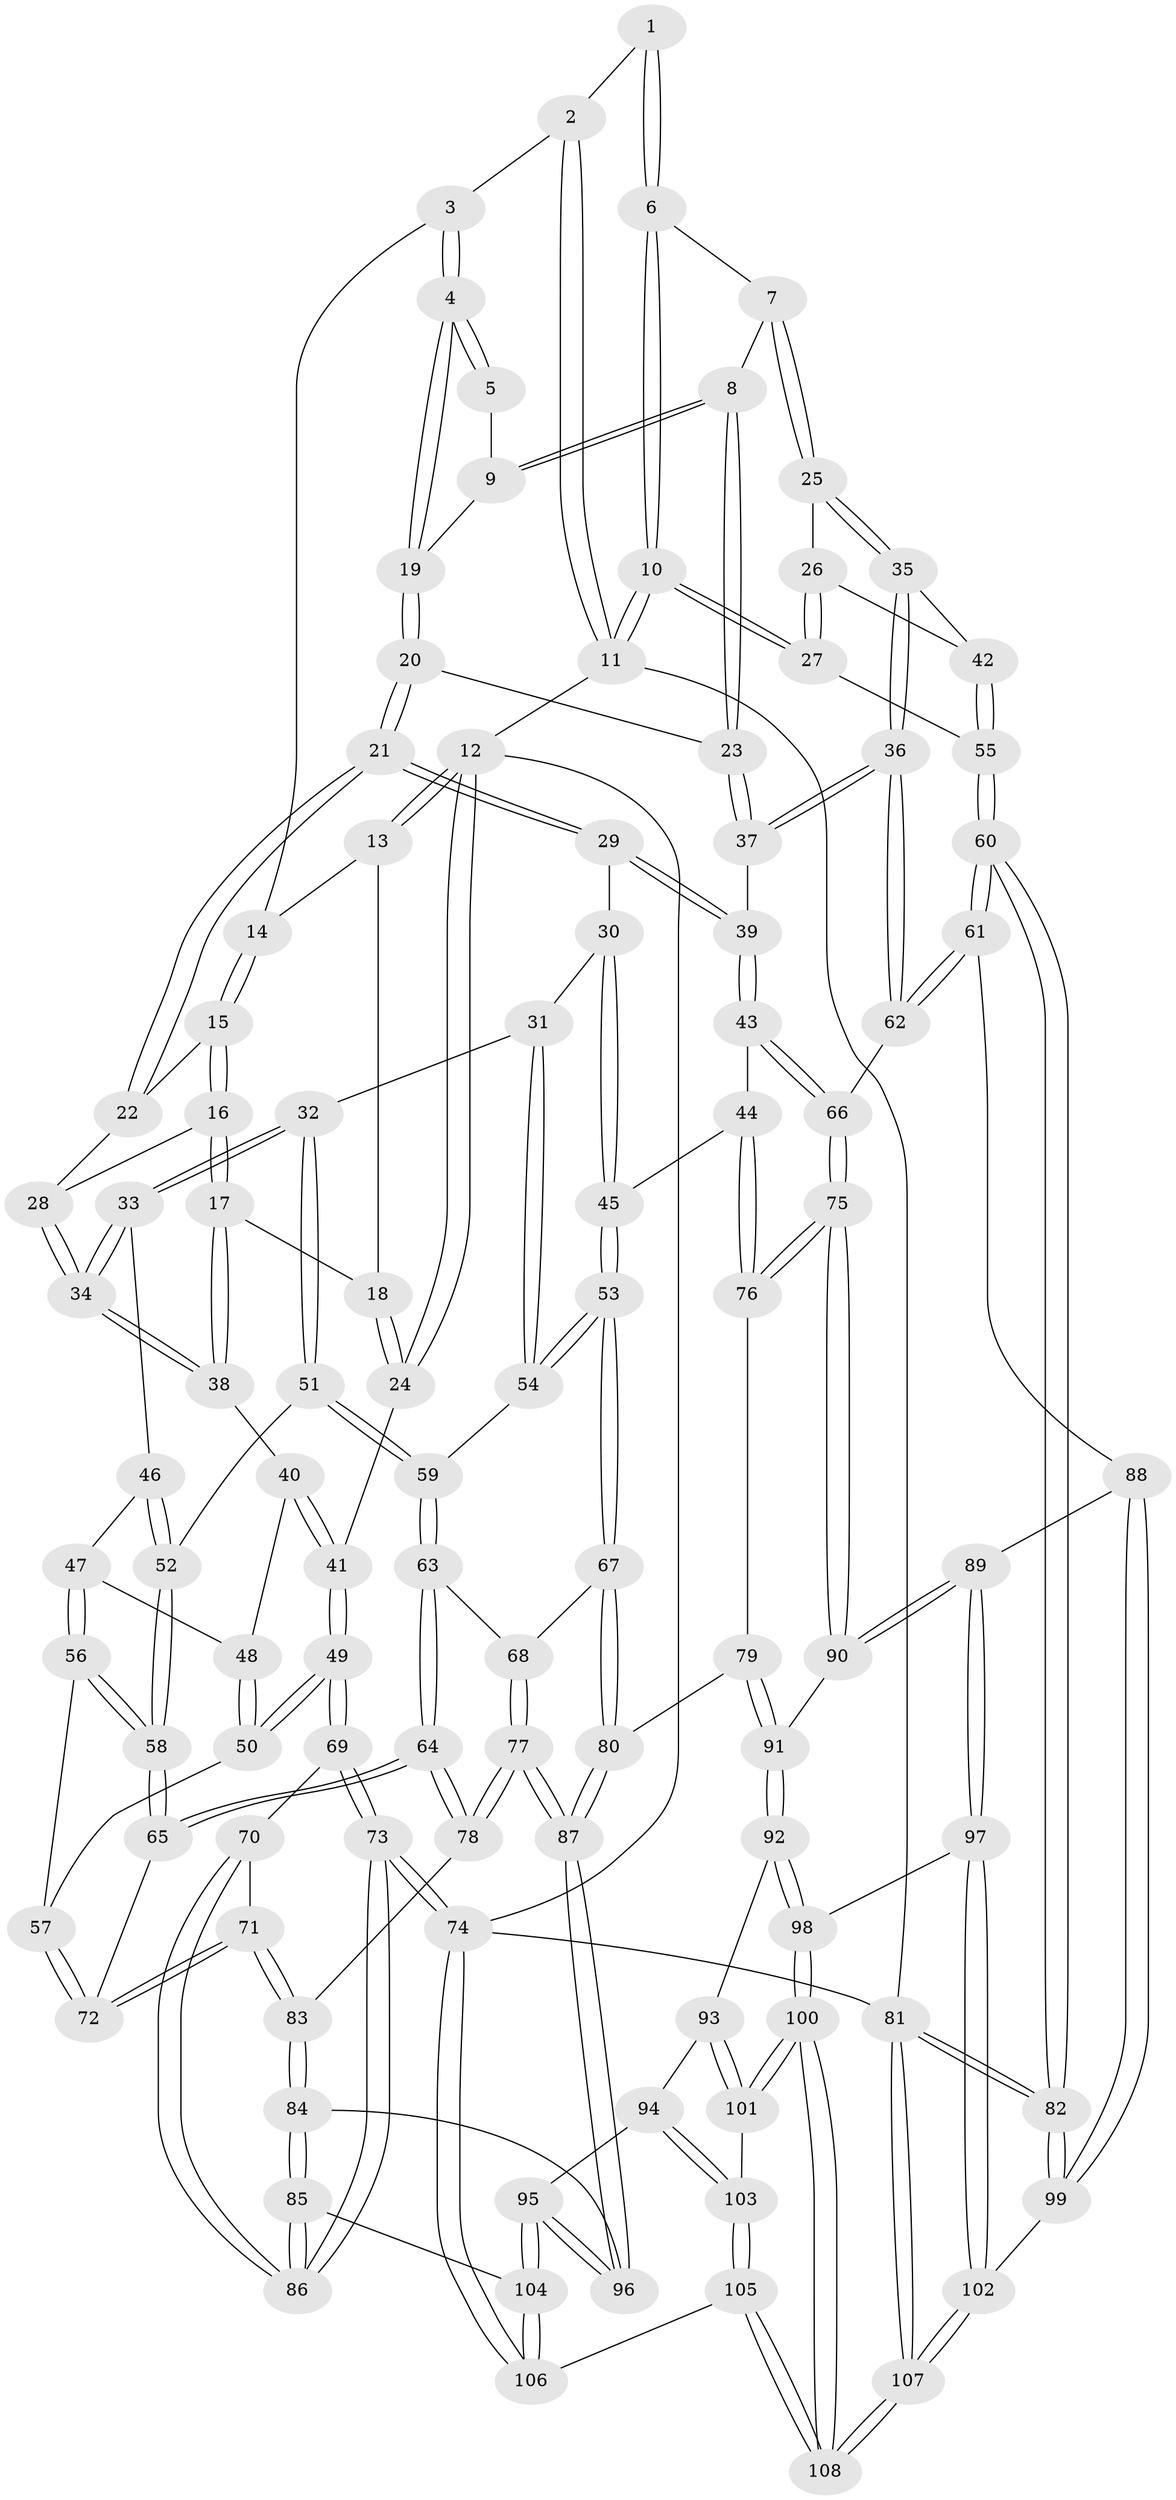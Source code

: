 // Generated by graph-tools (version 1.1) at 2025/01/03/09/25 05:01:26]
// undirected, 108 vertices, 267 edges
graph export_dot {
graph [start="1"]
  node [color=gray90,style=filled];
  1 [pos="+0.8298969094616734+0.0678007838333546"];
  2 [pos="+0.7961265360736579+0"];
  3 [pos="+0.5281484851523058+0"];
  4 [pos="+0.6026859455561556+0.0874542307991973"];
  5 [pos="+0.7975701593003578+0.08130342165920373"];
  6 [pos="+0.8907658087511924+0.10596467001330635"];
  7 [pos="+0.8977651203323649+0.21921745279852137"];
  8 [pos="+0.8363719411665744+0.23878578317922988"];
  9 [pos="+0.7911210974028495+0.15054987214863183"];
  10 [pos="+1+0"];
  11 [pos="+1+0"];
  12 [pos="+0+0"];
  13 [pos="+0.21958808270236302+0"];
  14 [pos="+0.2780007397033924+0"];
  15 [pos="+0.2811364601164757+0"];
  16 [pos="+0.17067306053596334+0.26480990091362744"];
  17 [pos="+0.14718842873891944+0.27794442352339543"];
  18 [pos="+0.10325455298362693+0.2069015815583095"];
  19 [pos="+0.6029162281954967+0.09815992688489796"];
  20 [pos="+0.5993271071048447+0.1567505318008205"];
  21 [pos="+0.5166680725420165+0.2629955068556811"];
  22 [pos="+0.33862411759569994+0.2164363634935159"];
  23 [pos="+0.7731460612942159+0.27808172323799685"];
  24 [pos="+0+0.031237459867172298"];
  25 [pos="+0.9458685185252865+0.24061195657448475"];
  26 [pos="+1+0.2577680518823269"];
  27 [pos="+1+0.2783339942610428"];
  28 [pos="+0.3331194235382722+0.22193902184614986"];
  29 [pos="+0.5179419075938362+0.2811337988390045"];
  30 [pos="+0.5166383461759444+0.28443388519973367"];
  31 [pos="+0.4744233235398237+0.3726348880137196"];
  32 [pos="+0.4181703445177659+0.40697295703462594"];
  33 [pos="+0.3203714920398302+0.3719791840854719"];
  34 [pos="+0.31910125258338623+0.36683019544901546"];
  35 [pos="+0.8762658538235573+0.4185796573060113"];
  36 [pos="+0.8421592064634033+0.4455424217011547"];
  37 [pos="+0.7586425281876178+0.40223283538500637"];
  38 [pos="+0.14014011495093856+0.30037629408148625"];
  39 [pos="+0.7067400693608031+0.42917240241320354"];
  40 [pos="+0.13863223611914194+0.3031224843764325"];
  41 [pos="+0+0.28097055780551017"];
  42 [pos="+0.896561706160021+0.4121310370911059"];
  43 [pos="+0.6499621795983255+0.5157555231276796"];
  44 [pos="+0.6487409421882699+0.5168087429679782"];
  45 [pos="+0.6224249712222452+0.5292050875990895"];
  46 [pos="+0.3075856817528068+0.38807900285420277"];
  47 [pos="+0.26700707785520533+0.4191320830460597"];
  48 [pos="+0.13665254781707586+0.3275325221340221"];
  49 [pos="+0+0.31850425984725655"];
  50 [pos="+0.10876804060032716+0.4020965645994605"];
  51 [pos="+0.4024803556619045+0.4750298784184432"];
  52 [pos="+0.3414761090853309+0.48672702834676057"];
  53 [pos="+0.5927474380158628+0.5461518087520543"];
  54 [pos="+0.5418138563674695+0.48875327351810954"];
  55 [pos="+1+0.37337314467328314"];
  56 [pos="+0.25102612056425905+0.46459979426364856"];
  57 [pos="+0.10766428527300638+0.45690539135738617"];
  58 [pos="+0.2809584889457965+0.5253132638429582"];
  59 [pos="+0.4076640887462971+0.4855682346418154"];
  60 [pos="+1+0.6383901647366609"];
  61 [pos="+1+0.6365105404757597"];
  62 [pos="+0.9134619842145577+0.5744785815501863"];
  63 [pos="+0.4235654868302442+0.5562410635466014"];
  64 [pos="+0.2802377201892679+0.6247171912701744"];
  65 [pos="+0.275750772864704+0.5675216751507426"];
  66 [pos="+0.8526242130153804+0.6115876568639759"];
  67 [pos="+0.5761303840338922+0.5732256515867717"];
  68 [pos="+0.4606908327408274+0.5749802626405242"];
  69 [pos="+0+0.559195272627684"];
  70 [pos="+0.04125634780684592+0.546543515462843"];
  71 [pos="+0.049787962172584105+0.5434147982594763"];
  72 [pos="+0.10068190440419933+0.4715237964934878"];
  73 [pos="+0+1"];
  74 [pos="+0+1"];
  75 [pos="+0.784114488428945+0.6932111663099744"];
  76 [pos="+0.7255627367512427+0.6311522196345014"];
  77 [pos="+0.41013065996300724+0.7163600633779419"];
  78 [pos="+0.2777162322311225+0.6312415370565629"];
  79 [pos="+0.5821657855054619+0.6775083925095297"];
  80 [pos="+0.5814681251449954+0.676613237831921"];
  81 [pos="+1+1"];
  82 [pos="+1+1"];
  83 [pos="+0.23131718241374008+0.6617367095420195"];
  84 [pos="+0.2215748181117987+0.6886204618211008"];
  85 [pos="+0.13261422940397968+0.8794180544189077"];
  86 [pos="+0.09758989185091421+0.902626402952804"];
  87 [pos="+0.42362350437915314+0.735387237496759"];
  88 [pos="+0.8182325502371535+0.8137644072281848"];
  89 [pos="+0.7877124972830437+0.8049546587716232"];
  90 [pos="+0.7690037754330565+0.7362142786817143"];
  91 [pos="+0.5916184665575154+0.6910900731972799"];
  92 [pos="+0.5859044506811195+0.825718378867945"];
  93 [pos="+0.5464325191780816+0.8487505859497787"];
  94 [pos="+0.49405430331979827+0.8563102805102963"];
  95 [pos="+0.41403915696612104+0.8298315938846625"];
  96 [pos="+0.41404860551919176+0.8289671366147379"];
  97 [pos="+0.7464923419095939+0.8479939038224144"];
  98 [pos="+0.6935187250425815+0.8729275076413029"];
  99 [pos="+0.9060424588412771+0.90067222746289"];
  100 [pos="+0.6558685875534341+0.9895824507624853"];
  101 [pos="+0.5701337734696666+0.9235654248981309"];
  102 [pos="+0.8056908292990578+1"];
  103 [pos="+0.5058872872552225+1"];
  104 [pos="+0.3578871357917492+0.8787674439722716"];
  105 [pos="+0.4741859375797833+1"];
  106 [pos="+0.4715907774871789+1"];
  107 [pos="+0.7531102629630596+1"];
  108 [pos="+0.6485933139040098+1"];
  1 -- 2;
  1 -- 6;
  1 -- 6;
  2 -- 3;
  2 -- 11;
  2 -- 11;
  3 -- 4;
  3 -- 4;
  3 -- 14;
  4 -- 5;
  4 -- 5;
  4 -- 19;
  4 -- 19;
  5 -- 9;
  6 -- 7;
  6 -- 10;
  6 -- 10;
  7 -- 8;
  7 -- 25;
  7 -- 25;
  8 -- 9;
  8 -- 9;
  8 -- 23;
  8 -- 23;
  9 -- 19;
  10 -- 11;
  10 -- 11;
  10 -- 27;
  10 -- 27;
  11 -- 12;
  11 -- 81;
  12 -- 13;
  12 -- 13;
  12 -- 24;
  12 -- 24;
  12 -- 74;
  13 -- 14;
  13 -- 18;
  14 -- 15;
  14 -- 15;
  15 -- 16;
  15 -- 16;
  15 -- 22;
  16 -- 17;
  16 -- 17;
  16 -- 28;
  17 -- 18;
  17 -- 38;
  17 -- 38;
  18 -- 24;
  18 -- 24;
  19 -- 20;
  19 -- 20;
  20 -- 21;
  20 -- 21;
  20 -- 23;
  21 -- 22;
  21 -- 22;
  21 -- 29;
  21 -- 29;
  22 -- 28;
  23 -- 37;
  23 -- 37;
  24 -- 41;
  25 -- 26;
  25 -- 35;
  25 -- 35;
  26 -- 27;
  26 -- 27;
  26 -- 42;
  27 -- 55;
  28 -- 34;
  28 -- 34;
  29 -- 30;
  29 -- 39;
  29 -- 39;
  30 -- 31;
  30 -- 45;
  30 -- 45;
  31 -- 32;
  31 -- 54;
  31 -- 54;
  32 -- 33;
  32 -- 33;
  32 -- 51;
  32 -- 51;
  33 -- 34;
  33 -- 34;
  33 -- 46;
  34 -- 38;
  34 -- 38;
  35 -- 36;
  35 -- 36;
  35 -- 42;
  36 -- 37;
  36 -- 37;
  36 -- 62;
  36 -- 62;
  37 -- 39;
  38 -- 40;
  39 -- 43;
  39 -- 43;
  40 -- 41;
  40 -- 41;
  40 -- 48;
  41 -- 49;
  41 -- 49;
  42 -- 55;
  42 -- 55;
  43 -- 44;
  43 -- 66;
  43 -- 66;
  44 -- 45;
  44 -- 76;
  44 -- 76;
  45 -- 53;
  45 -- 53;
  46 -- 47;
  46 -- 52;
  46 -- 52;
  47 -- 48;
  47 -- 56;
  47 -- 56;
  48 -- 50;
  48 -- 50;
  49 -- 50;
  49 -- 50;
  49 -- 69;
  49 -- 69;
  50 -- 57;
  51 -- 52;
  51 -- 59;
  51 -- 59;
  52 -- 58;
  52 -- 58;
  53 -- 54;
  53 -- 54;
  53 -- 67;
  53 -- 67;
  54 -- 59;
  55 -- 60;
  55 -- 60;
  56 -- 57;
  56 -- 58;
  56 -- 58;
  57 -- 72;
  57 -- 72;
  58 -- 65;
  58 -- 65;
  59 -- 63;
  59 -- 63;
  60 -- 61;
  60 -- 61;
  60 -- 82;
  60 -- 82;
  61 -- 62;
  61 -- 62;
  61 -- 88;
  62 -- 66;
  63 -- 64;
  63 -- 64;
  63 -- 68;
  64 -- 65;
  64 -- 65;
  64 -- 78;
  64 -- 78;
  65 -- 72;
  66 -- 75;
  66 -- 75;
  67 -- 68;
  67 -- 80;
  67 -- 80;
  68 -- 77;
  68 -- 77;
  69 -- 70;
  69 -- 73;
  69 -- 73;
  70 -- 71;
  70 -- 86;
  70 -- 86;
  71 -- 72;
  71 -- 72;
  71 -- 83;
  71 -- 83;
  73 -- 74;
  73 -- 74;
  73 -- 86;
  73 -- 86;
  74 -- 106;
  74 -- 106;
  74 -- 81;
  75 -- 76;
  75 -- 76;
  75 -- 90;
  75 -- 90;
  76 -- 79;
  77 -- 78;
  77 -- 78;
  77 -- 87;
  77 -- 87;
  78 -- 83;
  79 -- 80;
  79 -- 91;
  79 -- 91;
  80 -- 87;
  80 -- 87;
  81 -- 82;
  81 -- 82;
  81 -- 107;
  81 -- 107;
  82 -- 99;
  82 -- 99;
  83 -- 84;
  83 -- 84;
  84 -- 85;
  84 -- 85;
  84 -- 96;
  85 -- 86;
  85 -- 86;
  85 -- 104;
  87 -- 96;
  87 -- 96;
  88 -- 89;
  88 -- 99;
  88 -- 99;
  89 -- 90;
  89 -- 90;
  89 -- 97;
  89 -- 97;
  90 -- 91;
  91 -- 92;
  91 -- 92;
  92 -- 93;
  92 -- 98;
  92 -- 98;
  93 -- 94;
  93 -- 101;
  93 -- 101;
  94 -- 95;
  94 -- 103;
  94 -- 103;
  95 -- 96;
  95 -- 96;
  95 -- 104;
  95 -- 104;
  97 -- 98;
  97 -- 102;
  97 -- 102;
  98 -- 100;
  98 -- 100;
  99 -- 102;
  100 -- 101;
  100 -- 101;
  100 -- 108;
  100 -- 108;
  101 -- 103;
  102 -- 107;
  102 -- 107;
  103 -- 105;
  103 -- 105;
  104 -- 106;
  104 -- 106;
  105 -- 106;
  105 -- 108;
  105 -- 108;
  107 -- 108;
  107 -- 108;
}
